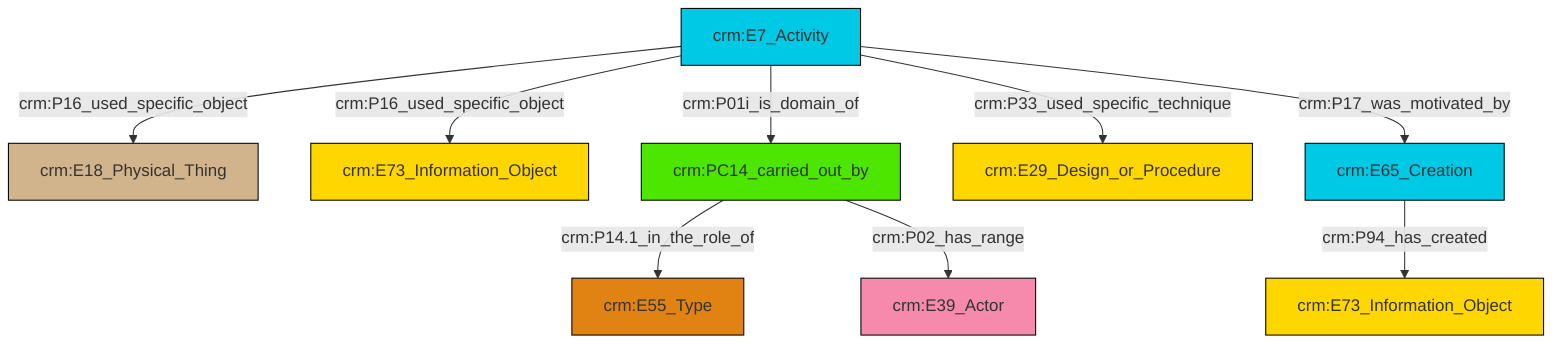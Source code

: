 graph TD
classDef Literal fill:#f2f2f2,stroke:#000000;
classDef CRM_Entity fill:#FFFFFF,stroke:#000000;
classDef Temporal_Entity fill:#00C9E6, stroke:#000000;
classDef Type fill:#E18312, stroke:#000000;
classDef Time-Span fill:#2C9C91, stroke:#000000;
classDef Appellation fill:#FFEB7F, stroke:#000000;
classDef Place fill:#008836, stroke:#000000;
classDef Persistent_Item fill:#B266B2, stroke:#000000;
classDef Conceptual_Object fill:#FFD700, stroke:#000000;
classDef Physical_Thing fill:#D2B48C, stroke:#000000;
classDef Actor fill:#f58aad, stroke:#000000;
classDef PC_Classes fill:#4ce600, stroke:#000000;
classDef Multi fill:#cccccc,stroke:#000000;

6["crm:PC14_carried_out_by"]:::PC_Classes -->|crm:P14.1_in_the_role_of| 7["crm:E55_Type"]:::Type
10["crm:E7_Activity"]:::Temporal_Entity -->|crm:P01i_is_domain_of| 6["crm:PC14_carried_out_by"]:::PC_Classes
6["crm:PC14_carried_out_by"]:::PC_Classes -->|crm:P02_has_range| 4["crm:E39_Actor"]:::Actor
10["crm:E7_Activity"]:::Temporal_Entity -->|crm:P33_used_specific_technique| 13["crm:E29_Design_or_Procedure"]:::Conceptual_Object
10["crm:E7_Activity"]:::Temporal_Entity -->|crm:P16_used_specific_object| 0["crm:E18_Physical_Thing"]:::Physical_Thing
14["crm:E65_Creation"]:::Temporal_Entity -->|crm:P94_has_created| 8["crm:E73_Information_Object"]:::Conceptual_Object
10["crm:E7_Activity"]:::Temporal_Entity -->|crm:P17_was_motivated_by| 14["crm:E65_Creation"]:::Temporal_Entity
10["crm:E7_Activity"]:::Temporal_Entity -->|crm:P16_used_specific_object| 2["crm:E73_Information_Object"]:::Conceptual_Object